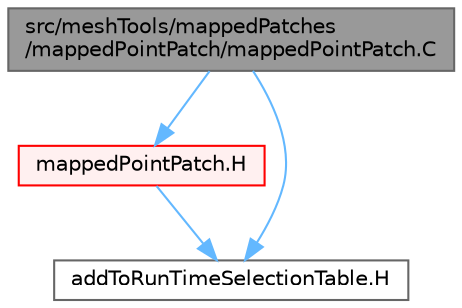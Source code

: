 digraph "src/meshTools/mappedPatches/mappedPointPatch/mappedPointPatch.C"
{
 // LATEX_PDF_SIZE
  bgcolor="transparent";
  edge [fontname=Helvetica,fontsize=10,labelfontname=Helvetica,labelfontsize=10];
  node [fontname=Helvetica,fontsize=10,shape=box,height=0.2,width=0.4];
  Node1 [id="Node000001",label="src/meshTools/mappedPatches\l/mappedPointPatch/mappedPointPatch.C",height=0.2,width=0.4,color="gray40", fillcolor="grey60", style="filled", fontcolor="black",tooltip=" "];
  Node1 -> Node2 [id="edge1_Node000001_Node000002",color="steelblue1",style="solid",tooltip=" "];
  Node2 [id="Node000002",label="mappedPointPatch.H",height=0.2,width=0.4,color="red", fillcolor="#FFF0F0", style="filled",URL="$mappedPointPatch_8H.html",tooltip=" "];
  Node2 -> Node305 [id="edge2_Node000002_Node000305",color="steelblue1",style="solid",tooltip=" "];
  Node305 [id="Node000305",label="addToRunTimeSelectionTable.H",height=0.2,width=0.4,color="grey40", fillcolor="white", style="filled",URL="$addToRunTimeSelectionTable_8H.html",tooltip="Macros for easy insertion into run-time selection tables."];
  Node1 -> Node305 [id="edge3_Node000001_Node000305",color="steelblue1",style="solid",tooltip=" "];
}
